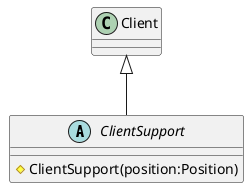 @startuml
abstract class ClientSupport {
    # ClientSupport(position:Position)
}
Client <|-- ClientSupport
@enduml
